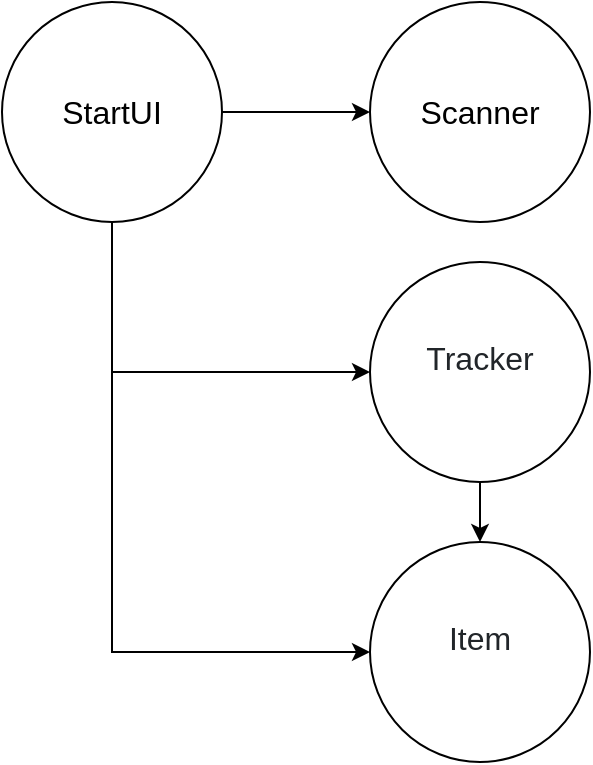 <mxfile version="21.7.2" type="github">
  <diagram name="Страница — 1" id="x-OaPc2PF4KXxQVyQyCI">
    <mxGraphModel dx="1050" dy="574" grid="1" gridSize="10" guides="1" tooltips="1" connect="1" arrows="1" fold="1" page="1" pageScale="1" pageWidth="827" pageHeight="1169" math="0" shadow="0">
      <root>
        <mxCell id="0" />
        <mxCell id="1" parent="0" />
        <mxCell id="oEoUNUgQGgSzxkrtTc62-1" value="&lt;font style=&quot;font-size: 16px;&quot;&gt;Scanner&lt;/font&gt;" style="ellipse;whiteSpace=wrap;html=1;aspect=fixed;" vertex="1" parent="1">
          <mxGeometry x="304" y="40" width="110" height="110" as="geometry" />
        </mxCell>
        <mxCell id="oEoUNUgQGgSzxkrtTc62-16" style="edgeStyle=orthogonalEdgeStyle;rounded=0;orthogonalLoop=1;jettySize=auto;html=1;exitX=0.5;exitY=1;exitDx=0;exitDy=0;" edge="1" parent="1" source="oEoUNUgQGgSzxkrtTc62-2" target="oEoUNUgQGgSzxkrtTc62-3">
          <mxGeometry relative="1" as="geometry" />
        </mxCell>
        <mxCell id="oEoUNUgQGgSzxkrtTc62-2" value="&#xa;&lt;span style=&quot;color: rgb(33, 37, 41); font-family: Arial, &amp;quot;Helvetica Neue&amp;quot;, sans-serif; font-size: 16px; font-style: normal; font-variant-ligatures: normal; font-variant-caps: normal; font-weight: 400; letter-spacing: normal; orphans: 2; text-align: left; text-indent: 0px; text-transform: none; widows: 2; word-spacing: 0px; -webkit-text-stroke-width: 0px; background-color: rgb(255, 255, 255); text-decoration-thickness: initial; text-decoration-style: initial; text-decoration-color: initial; float: none; display: inline !important;&quot;&gt;Tracker&lt;/span&gt;&#xa;&#xa;" style="ellipse;whiteSpace=wrap;html=1;aspect=fixed;" vertex="1" parent="1">
          <mxGeometry x="304" y="170" width="110" height="110" as="geometry" />
        </mxCell>
        <mxCell id="oEoUNUgQGgSzxkrtTc62-3" value="&#xa;&lt;span style=&quot;color: rgb(33, 37, 41); font-family: Arial, &amp;quot;Helvetica Neue&amp;quot;, sans-serif; font-size: 16px; font-style: normal; font-variant-ligatures: normal; font-variant-caps: normal; font-weight: 400; letter-spacing: normal; orphans: 2; text-align: left; text-indent: 0px; text-transform: none; widows: 2; word-spacing: 0px; -webkit-text-stroke-width: 0px; background-color: rgb(255, 255, 255); text-decoration-thickness: initial; text-decoration-style: initial; text-decoration-color: initial; float: none; display: inline !important;&quot;&gt;Item&lt;/span&gt;&#xa;&#xa;" style="ellipse;whiteSpace=wrap;html=1;aspect=fixed;" vertex="1" parent="1">
          <mxGeometry x="304" y="310" width="110" height="110" as="geometry" />
        </mxCell>
        <mxCell id="oEoUNUgQGgSzxkrtTc62-13" style="edgeStyle=orthogonalEdgeStyle;rounded=0;orthogonalLoop=1;jettySize=auto;html=1;exitX=1;exitY=0.5;exitDx=0;exitDy=0;entryX=0;entryY=0.5;entryDx=0;entryDy=0;" edge="1" parent="1" source="oEoUNUgQGgSzxkrtTc62-4" target="oEoUNUgQGgSzxkrtTc62-1">
          <mxGeometry relative="1" as="geometry" />
        </mxCell>
        <mxCell id="oEoUNUgQGgSzxkrtTc62-15" style="edgeStyle=orthogonalEdgeStyle;rounded=0;orthogonalLoop=1;jettySize=auto;html=1;exitX=0.5;exitY=1;exitDx=0;exitDy=0;entryX=0;entryY=0.5;entryDx=0;entryDy=0;" edge="1" parent="1" source="oEoUNUgQGgSzxkrtTc62-4" target="oEoUNUgQGgSzxkrtTc62-2">
          <mxGeometry relative="1" as="geometry" />
        </mxCell>
        <mxCell id="oEoUNUgQGgSzxkrtTc62-17" style="edgeStyle=orthogonalEdgeStyle;rounded=0;orthogonalLoop=1;jettySize=auto;html=1;exitX=0.5;exitY=1;exitDx=0;exitDy=0;entryX=0;entryY=0.5;entryDx=0;entryDy=0;" edge="1" parent="1" source="oEoUNUgQGgSzxkrtTc62-4" target="oEoUNUgQGgSzxkrtTc62-3">
          <mxGeometry relative="1" as="geometry" />
        </mxCell>
        <mxCell id="oEoUNUgQGgSzxkrtTc62-4" value="&lt;font style=&quot;font-size: 16px;&quot;&gt;StartUI&lt;/font&gt;" style="ellipse;whiteSpace=wrap;html=1;aspect=fixed;" vertex="1" parent="1">
          <mxGeometry x="120" y="40" width="110" height="110" as="geometry" />
        </mxCell>
      </root>
    </mxGraphModel>
  </diagram>
</mxfile>
